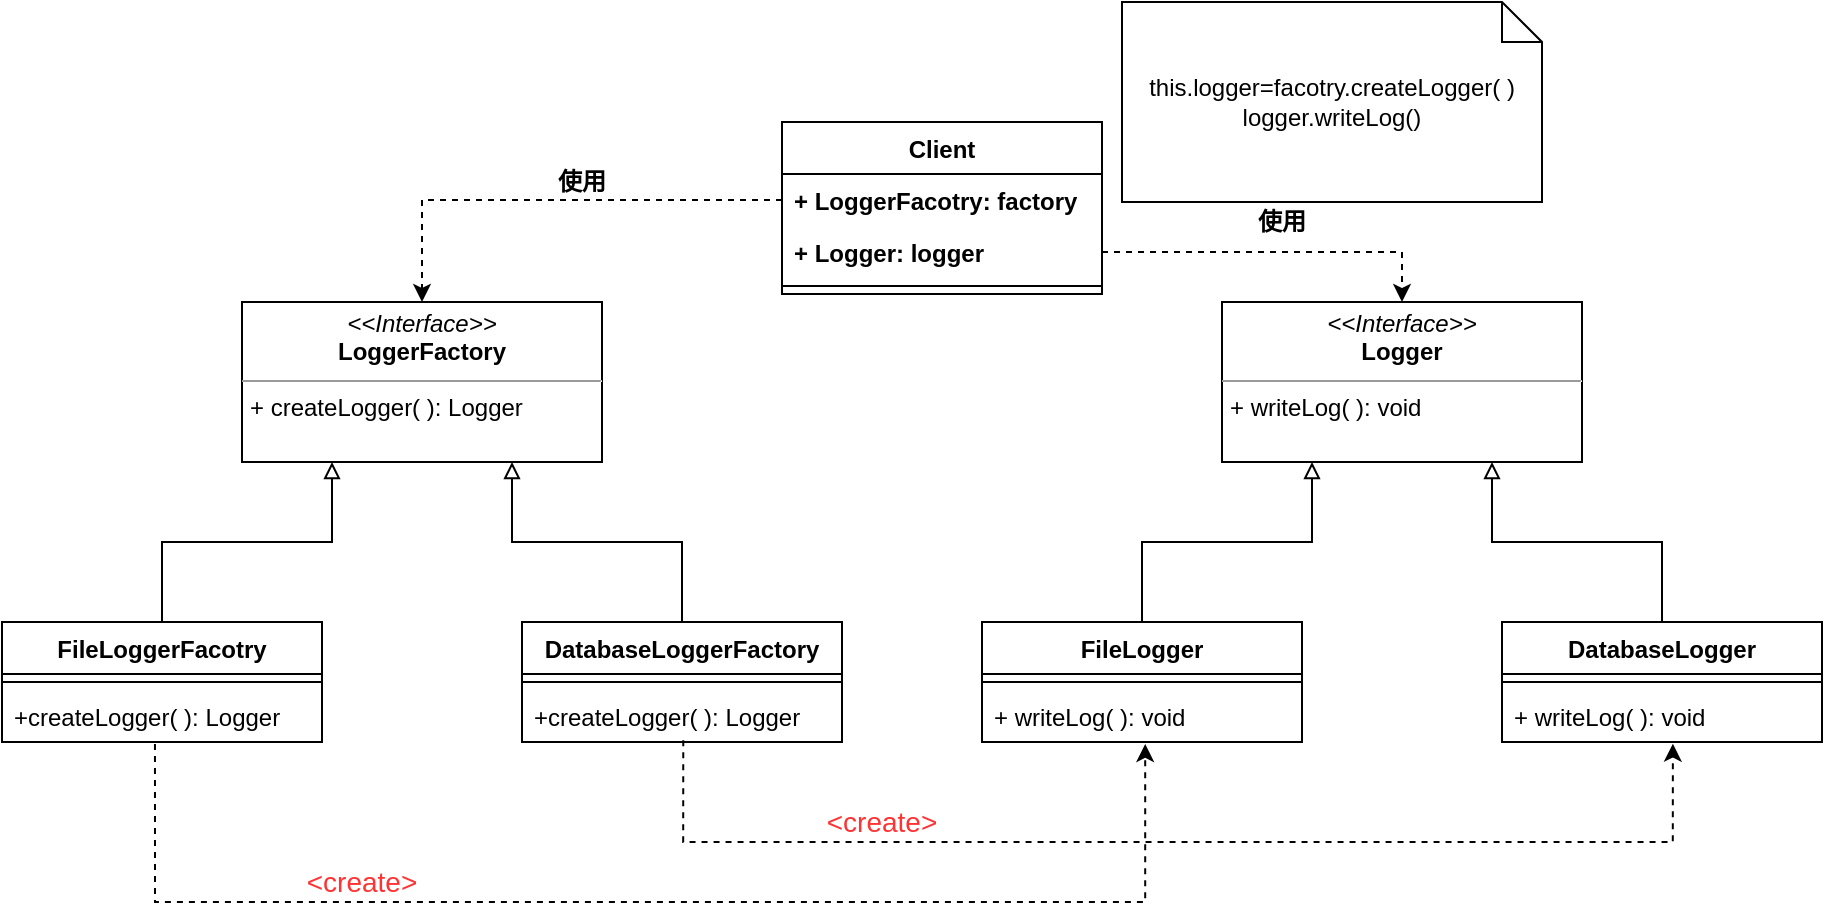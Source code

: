 <mxfile version="15.2.7" type="device"><diagram id="ckG0gW-nYBIyjhjbFOjG" name="第 1 页"><mxGraphModel dx="1024" dy="1761" grid="1" gridSize="10" guides="1" tooltips="1" connect="1" arrows="1" fold="1" page="1" pageScale="1" pageWidth="827" pageHeight="1169" math="0" shadow="0"><root><mxCell id="0"/><mxCell id="1" parent="0"/><mxCell id="isbeD-vvF4XXuTo1gh9b-2" value="&lt;p style=&quot;margin: 0px ; margin-top: 4px ; text-align: center&quot;&gt;&lt;i&gt;&amp;lt;&amp;lt;Interface&amp;gt;&amp;gt;&lt;/i&gt;&lt;br&gt;&lt;b&gt;LoggerFactory&lt;/b&gt;&lt;/p&gt;&lt;hr size=&quot;1&quot;&gt;&lt;p style=&quot;margin: 0px ; margin-left: 4px&quot;&gt;+ createLogger( ): Logger&lt;/p&gt;" style="verticalAlign=top;align=left;overflow=fill;fontSize=12;fontFamily=Helvetica;html=1;" vertex="1" parent="1"><mxGeometry x="120" y="120" width="180" height="80" as="geometry"/></mxCell><mxCell id="isbeD-vvF4XXuTo1gh9b-3" value="&lt;p style=&quot;margin: 0px ; margin-top: 4px ; text-align: center&quot;&gt;&lt;i&gt;&amp;lt;&amp;lt;Interface&amp;gt;&amp;gt;&lt;/i&gt;&lt;br&gt;&lt;b&gt;Logger&lt;/b&gt;&lt;/p&gt;&lt;hr size=&quot;1&quot;&gt;&lt;p style=&quot;margin: 0px ; margin-left: 4px&quot;&gt;+ writeLog( ): void&lt;/p&gt;" style="verticalAlign=top;align=left;overflow=fill;fontSize=12;fontFamily=Helvetica;html=1;" vertex="1" parent="1"><mxGeometry x="610" y="120" width="180" height="80" as="geometry"/></mxCell><mxCell id="isbeD-vvF4XXuTo1gh9b-11" style="edgeStyle=orthogonalEdgeStyle;rounded=0;orthogonalLoop=1;jettySize=auto;html=1;exitX=0.5;exitY=0;exitDx=0;exitDy=0;entryX=0.25;entryY=1;entryDx=0;entryDy=0;endArrow=block;endFill=0;" edge="1" parent="1" source="isbeD-vvF4XXuTo1gh9b-4" target="isbeD-vvF4XXuTo1gh9b-2"><mxGeometry relative="1" as="geometry"/></mxCell><mxCell id="isbeD-vvF4XXuTo1gh9b-22" style="edgeStyle=orthogonalEdgeStyle;rounded=0;orthogonalLoop=1;jettySize=auto;html=1;exitX=0.478;exitY=1.037;exitDx=0;exitDy=0;entryX=0.51;entryY=1.037;entryDx=0;entryDy=0;entryPerimeter=0;endArrow=classic;endFill=1;exitPerimeter=0;dashed=1;" edge="1" parent="1" source="isbeD-vvF4XXuTo1gh9b-7" target="isbeD-vvF4XXuTo1gh9b-15"><mxGeometry relative="1" as="geometry"><Array as="points"><mxPoint x="76" y="420"/><mxPoint x="572" y="420"/></Array></mxGeometry></mxCell><mxCell id="isbeD-vvF4XXuTo1gh9b-4" value="FileLoggerFacotry" style="swimlane;fontStyle=1;align=center;verticalAlign=top;childLayout=stackLayout;horizontal=1;startSize=26;horizontalStack=0;resizeParent=1;resizeParentMax=0;resizeLast=0;collapsible=1;marginBottom=0;" vertex="1" parent="1"><mxGeometry y="280" width="160" height="60" as="geometry"/></mxCell><mxCell id="isbeD-vvF4XXuTo1gh9b-6" value="" style="line;strokeWidth=1;fillColor=none;align=left;verticalAlign=middle;spacingTop=-1;spacingLeft=3;spacingRight=3;rotatable=0;labelPosition=right;points=[];portConstraint=eastwest;" vertex="1" parent="isbeD-vvF4XXuTo1gh9b-4"><mxGeometry y="26" width="160" height="8" as="geometry"/></mxCell><mxCell id="isbeD-vvF4XXuTo1gh9b-7" value="+createLogger( ): Logger" style="text;strokeColor=none;fillColor=none;align=left;verticalAlign=top;spacingLeft=4;spacingRight=4;overflow=hidden;rotatable=0;points=[[0,0.5],[1,0.5]];portConstraint=eastwest;" vertex="1" parent="isbeD-vvF4XXuTo1gh9b-4"><mxGeometry y="34" width="160" height="26" as="geometry"/></mxCell><mxCell id="isbeD-vvF4XXuTo1gh9b-12" style="edgeStyle=orthogonalEdgeStyle;rounded=0;orthogonalLoop=1;jettySize=auto;html=1;exitX=0.5;exitY=0;exitDx=0;exitDy=0;entryX=0.75;entryY=1;entryDx=0;entryDy=0;endArrow=block;endFill=0;" edge="1" parent="1" source="isbeD-vvF4XXuTo1gh9b-8" target="isbeD-vvF4XXuTo1gh9b-2"><mxGeometry relative="1" as="geometry"/></mxCell><mxCell id="isbeD-vvF4XXuTo1gh9b-23" style="edgeStyle=orthogonalEdgeStyle;rounded=0;orthogonalLoop=1;jettySize=auto;html=1;exitX=0.504;exitY=0.968;exitDx=0;exitDy=0;entryX=0.534;entryY=1.032;entryDx=0;entryDy=0;entryPerimeter=0;dashed=1;endArrow=classic;endFill=1;exitPerimeter=0;" edge="1" parent="1" source="isbeD-vvF4XXuTo1gh9b-10" target="isbeD-vvF4XXuTo1gh9b-18"><mxGeometry relative="1" as="geometry"><Array as="points"><mxPoint x="341" y="390"/><mxPoint x="835" y="390"/></Array></mxGeometry></mxCell><mxCell id="isbeD-vvF4XXuTo1gh9b-8" value="DatabaseLoggerFactory" style="swimlane;fontStyle=1;align=center;verticalAlign=top;childLayout=stackLayout;horizontal=1;startSize=26;horizontalStack=0;resizeParent=1;resizeParentMax=0;resizeLast=0;collapsible=1;marginBottom=0;" vertex="1" parent="1"><mxGeometry x="260" y="280" width="160" height="60" as="geometry"/></mxCell><mxCell id="isbeD-vvF4XXuTo1gh9b-9" value="" style="line;strokeWidth=1;fillColor=none;align=left;verticalAlign=middle;spacingTop=-1;spacingLeft=3;spacingRight=3;rotatable=0;labelPosition=right;points=[];portConstraint=eastwest;" vertex="1" parent="isbeD-vvF4XXuTo1gh9b-8"><mxGeometry y="26" width="160" height="8" as="geometry"/></mxCell><mxCell id="isbeD-vvF4XXuTo1gh9b-10" value="+createLogger( ): Logger" style="text;strokeColor=none;fillColor=none;align=left;verticalAlign=top;spacingLeft=4;spacingRight=4;overflow=hidden;rotatable=0;points=[[0,0.5],[1,0.5]];portConstraint=eastwest;" vertex="1" parent="isbeD-vvF4XXuTo1gh9b-8"><mxGeometry y="34" width="160" height="26" as="geometry"/></mxCell><mxCell id="isbeD-vvF4XXuTo1gh9b-19" style="edgeStyle=orthogonalEdgeStyle;rounded=0;orthogonalLoop=1;jettySize=auto;html=1;exitX=0.5;exitY=0;exitDx=0;exitDy=0;entryX=0.25;entryY=1;entryDx=0;entryDy=0;endArrow=block;endFill=0;" edge="1" parent="1" source="isbeD-vvF4XXuTo1gh9b-13" target="isbeD-vvF4XXuTo1gh9b-3"><mxGeometry relative="1" as="geometry"/></mxCell><mxCell id="isbeD-vvF4XXuTo1gh9b-13" value="FileLogger" style="swimlane;fontStyle=1;align=center;verticalAlign=top;childLayout=stackLayout;horizontal=1;startSize=26;horizontalStack=0;resizeParent=1;resizeParentMax=0;resizeLast=0;collapsible=1;marginBottom=0;" vertex="1" parent="1"><mxGeometry x="490" y="280" width="160" height="60" as="geometry"/></mxCell><mxCell id="isbeD-vvF4XXuTo1gh9b-14" value="" style="line;strokeWidth=1;fillColor=none;align=left;verticalAlign=middle;spacingTop=-1;spacingLeft=3;spacingRight=3;rotatable=0;labelPosition=right;points=[];portConstraint=eastwest;" vertex="1" parent="isbeD-vvF4XXuTo1gh9b-13"><mxGeometry y="26" width="160" height="8" as="geometry"/></mxCell><mxCell id="isbeD-vvF4XXuTo1gh9b-15" value="+ writeLog( ): void" style="text;strokeColor=none;fillColor=none;align=left;verticalAlign=top;spacingLeft=4;spacingRight=4;overflow=hidden;rotatable=0;points=[[0,0.5],[1,0.5]];portConstraint=eastwest;" vertex="1" parent="isbeD-vvF4XXuTo1gh9b-13"><mxGeometry y="34" width="160" height="26" as="geometry"/></mxCell><mxCell id="isbeD-vvF4XXuTo1gh9b-20" style="edgeStyle=orthogonalEdgeStyle;rounded=0;orthogonalLoop=1;jettySize=auto;html=1;exitX=0.5;exitY=0;exitDx=0;exitDy=0;entryX=0.75;entryY=1;entryDx=0;entryDy=0;endArrow=block;endFill=0;" edge="1" parent="1" source="isbeD-vvF4XXuTo1gh9b-16" target="isbeD-vvF4XXuTo1gh9b-3"><mxGeometry relative="1" as="geometry"/></mxCell><mxCell id="isbeD-vvF4XXuTo1gh9b-16" value="DatabaseLogger" style="swimlane;fontStyle=1;align=center;verticalAlign=top;childLayout=stackLayout;horizontal=1;startSize=26;horizontalStack=0;resizeParent=1;resizeParentMax=0;resizeLast=0;collapsible=1;marginBottom=0;" vertex="1" parent="1"><mxGeometry x="750" y="280" width="160" height="60" as="geometry"/></mxCell><mxCell id="isbeD-vvF4XXuTo1gh9b-17" value="" style="line;strokeWidth=1;fillColor=none;align=left;verticalAlign=middle;spacingTop=-1;spacingLeft=3;spacingRight=3;rotatable=0;labelPosition=right;points=[];portConstraint=eastwest;" vertex="1" parent="isbeD-vvF4XXuTo1gh9b-16"><mxGeometry y="26" width="160" height="8" as="geometry"/></mxCell><mxCell id="isbeD-vvF4XXuTo1gh9b-18" value="+ writeLog( ): void" style="text;strokeColor=none;fillColor=none;align=left;verticalAlign=top;spacingLeft=4;spacingRight=4;overflow=hidden;rotatable=0;points=[[0,0.5],[1,0.5]];portConstraint=eastwest;" vertex="1" parent="isbeD-vvF4XXuTo1gh9b-16"><mxGeometry y="34" width="160" height="26" as="geometry"/></mxCell><mxCell id="isbeD-vvF4XXuTo1gh9b-24" value="&lt;font color=&quot;#ff3333&quot; style=&quot;font-size: 14px&quot;&gt;&amp;lt;create&amp;gt;&lt;/font&gt;" style="text;html=1;strokeColor=none;fillColor=none;align=center;verticalAlign=middle;whiteSpace=wrap;rounded=0;" vertex="1" parent="1"><mxGeometry x="160" y="400" width="40" height="20" as="geometry"/></mxCell><mxCell id="isbeD-vvF4XXuTo1gh9b-25" value="&lt;font color=&quot;#ff3333&quot; style=&quot;font-size: 14px&quot;&gt;&amp;lt;create&amp;gt;&lt;/font&gt;" style="text;html=1;strokeColor=none;fillColor=none;align=center;verticalAlign=middle;whiteSpace=wrap;rounded=0;" vertex="1" parent="1"><mxGeometry x="420" y="370" width="40" height="20" as="geometry"/></mxCell><mxCell id="isbeD-vvF4XXuTo1gh9b-27" value="Client" style="swimlane;fontStyle=1;align=center;verticalAlign=top;childLayout=stackLayout;horizontal=1;startSize=26;horizontalStack=0;resizeParent=1;resizeParentMax=0;resizeLast=0;collapsible=1;marginBottom=0;" vertex="1" parent="1"><mxGeometry x="390" y="30" width="160" height="86" as="geometry"/></mxCell><mxCell id="isbeD-vvF4XXuTo1gh9b-28" value="+ LoggerFacotry: factory" style="text;strokeColor=none;fillColor=none;align=left;verticalAlign=top;spacingLeft=4;spacingRight=4;overflow=hidden;rotatable=0;points=[[0,0.5],[1,0.5]];portConstraint=eastwest;fontStyle=1" vertex="1" parent="isbeD-vvF4XXuTo1gh9b-27"><mxGeometry y="26" width="160" height="26" as="geometry"/></mxCell><mxCell id="isbeD-vvF4XXuTo1gh9b-31" value="+ Logger: logger" style="text;strokeColor=none;fillColor=none;align=left;verticalAlign=top;spacingLeft=4;spacingRight=4;overflow=hidden;rotatable=0;points=[[0,0.5],[1,0.5]];portConstraint=eastwest;fontStyle=1" vertex="1" parent="isbeD-vvF4XXuTo1gh9b-27"><mxGeometry y="52" width="160" height="26" as="geometry"/></mxCell><mxCell id="isbeD-vvF4XXuTo1gh9b-29" value="" style="line;strokeWidth=1;fillColor=none;align=left;verticalAlign=middle;spacingTop=-1;spacingLeft=3;spacingRight=3;rotatable=0;labelPosition=right;points=[];portConstraint=eastwest;" vertex="1" parent="isbeD-vvF4XXuTo1gh9b-27"><mxGeometry y="78" width="160" height="8" as="geometry"/></mxCell><mxCell id="isbeD-vvF4XXuTo1gh9b-32" style="edgeStyle=orthogonalEdgeStyle;rounded=0;orthogonalLoop=1;jettySize=auto;html=1;exitX=0;exitY=0.5;exitDx=0;exitDy=0;entryX=0.5;entryY=0;entryDx=0;entryDy=0;dashed=1;endArrow=classic;endFill=1;" edge="1" parent="1" source="isbeD-vvF4XXuTo1gh9b-28" target="isbeD-vvF4XXuTo1gh9b-2"><mxGeometry relative="1" as="geometry"/></mxCell><mxCell id="isbeD-vvF4XXuTo1gh9b-33" style="edgeStyle=orthogonalEdgeStyle;rounded=0;orthogonalLoop=1;jettySize=auto;html=1;exitX=1;exitY=0.5;exitDx=0;exitDy=0;dashed=1;endArrow=classic;endFill=1;" edge="1" parent="1" source="isbeD-vvF4XXuTo1gh9b-31" target="isbeD-vvF4XXuTo1gh9b-3"><mxGeometry relative="1" as="geometry"/></mxCell><mxCell id="isbeD-vvF4XXuTo1gh9b-34" value="&lt;b&gt;使用&lt;/b&gt;" style="text;html=1;strokeColor=none;fillColor=none;align=center;verticalAlign=middle;whiteSpace=wrap;rounded=0;" vertex="1" parent="1"><mxGeometry x="270" y="50" width="40" height="20" as="geometry"/></mxCell><mxCell id="isbeD-vvF4XXuTo1gh9b-35" value="&lt;b&gt;使用&lt;/b&gt;" style="text;html=1;strokeColor=none;fillColor=none;align=center;verticalAlign=middle;whiteSpace=wrap;rounded=0;" vertex="1" parent="1"><mxGeometry x="620" y="70" width="40" height="20" as="geometry"/></mxCell><mxCell id="isbeD-vvF4XXuTo1gh9b-38" value="this.logger=facotry.createLogger( )&lt;br&gt;logger.writeLog()" style="shape=note;size=20;whiteSpace=wrap;html=1;" vertex="1" parent="1"><mxGeometry x="560" y="-30" width="210" height="100" as="geometry"/></mxCell></root></mxGraphModel></diagram></mxfile>